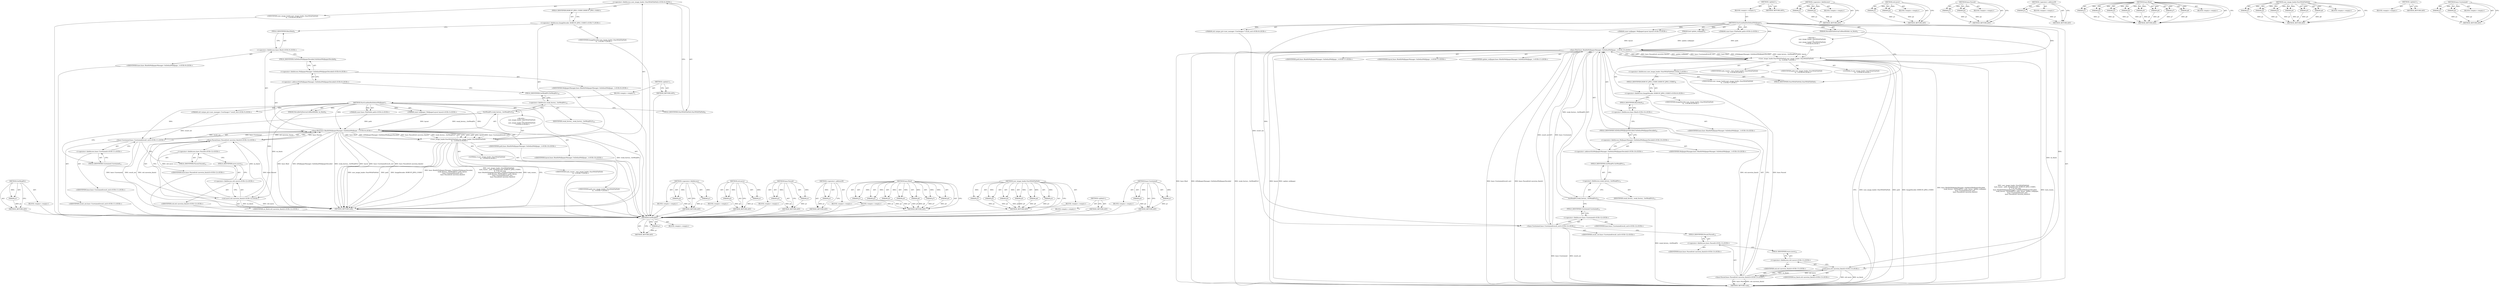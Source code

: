 digraph "base.Unretained" {
vulnerable_107 [label=<(METHOD,GetWeakPtr)>];
vulnerable_108 [label=<(PARAM,p1)>];
vulnerable_109 [label=<(BLOCK,&lt;empty&gt;,&lt;empty&gt;)>];
vulnerable_110 [label=<(METHOD_RETURN,ANY)>];
vulnerable_6 [label=<(METHOD,&lt;global&gt;)<SUB>1</SUB>>];
vulnerable_7 [label=<(BLOCK,&lt;empty&gt;,&lt;empty&gt;)<SUB>1</SUB>>];
vulnerable_8 [label=<(METHOD,StartLoadAndSetDefaultWallpaper)<SUB>1</SUB>>];
vulnerable_9 [label="<(PARAM,const base::FilePath&amp; path)<SUB>2</SUB>>"];
vulnerable_10 [label="<(PARAM,const wallpaper::WallpaperLayout layout)<SUB>3</SUB>>"];
vulnerable_11 [label=<(PARAM,MovableOnDestroyCallbackHolder on_finish)<SUB>4</SUB>>];
vulnerable_12 [label="<(PARAM,std::unique_ptr&lt;user_manager::UserImage&gt;* result_out)<SUB>5</SUB>>"];
vulnerable_13 [label="<(BLOCK,{
   user_image_loader::StartWithFilePath(
    ...,{
   user_image_loader::StartWithFilePath(
    ...)<SUB>5</SUB>>"];
vulnerable_14 [label="<(user_image_loader.StartWithFilePath,user_image_loader::StartWithFilePath(
       ta...)<SUB>6</SUB>>"];
vulnerable_15 [label="<(&lt;operator&gt;.fieldAccess,user_image_loader::StartWithFilePath)<SUB>6</SUB>>"];
vulnerable_16 [label="<(IDENTIFIER,user_image_loader,user_image_loader::StartWithFilePath(
       ta...)<SUB>6</SUB>>"];
vulnerable_17 [label=<(FIELD_IDENTIFIER,StartWithFilePath,StartWithFilePath)<SUB>6</SUB>>];
vulnerable_18 [label="<(IDENTIFIER,task_runner_,user_image_loader::StartWithFilePath(
       ta...)<SUB>7</SUB>>"];
vulnerable_19 [label="<(IDENTIFIER,path,user_image_loader::StartWithFilePath(
       ta...)<SUB>7</SUB>>"];
vulnerable_20 [label="<(&lt;operator&gt;.fieldAccess,ImageDecoder::ROBUST_JPEG_CODEC)<SUB>7</SUB>>"];
vulnerable_21 [label="<(IDENTIFIER,ImageDecoder,user_image_loader::StartWithFilePath(
       ta...)<SUB>7</SUB>>"];
vulnerable_22 [label=<(FIELD_IDENTIFIER,ROBUST_JPEG_CODEC,ROBUST_JPEG_CODEC)<SUB>7</SUB>>];
vulnerable_23 [label="<(LITERAL,0,user_image_loader::StartWithFilePath(
       ta...)<SUB>8</SUB>>"];
vulnerable_24 [label="<(base.Bind,base::Bind(&amp;WallpaperManager::OnDefaultWallpape...)<SUB>9</SUB>>"];
vulnerable_25 [label="<(&lt;operator&gt;.fieldAccess,base::Bind)<SUB>9</SUB>>"];
vulnerable_26 [label="<(IDENTIFIER,base,base::Bind(&amp;WallpaperManager::OnDefaultWallpape...)<SUB>9</SUB>>"];
vulnerable_27 [label=<(FIELD_IDENTIFIER,Bind,Bind)<SUB>9</SUB>>];
vulnerable_28 [label="<(&lt;operator&gt;.addressOf,&amp;WallpaperManager::OnDefaultWallpaperDecoded)<SUB>9</SUB>>"];
vulnerable_29 [label="<(&lt;operator&gt;.fieldAccess,WallpaperManager::OnDefaultWallpaperDecoded)<SUB>9</SUB>>"];
vulnerable_30 [label="<(IDENTIFIER,WallpaperManager,base::Bind(&amp;WallpaperManager::OnDefaultWallpape...)<SUB>9</SUB>>"];
vulnerable_31 [label=<(FIELD_IDENTIFIER,OnDefaultWallpaperDecoded,OnDefaultWallpaperDecoded)<SUB>9</SUB>>];
vulnerable_32 [label=<(GetWeakPtr,weak_factory_.GetWeakPtr())<SUB>10</SUB>>];
vulnerable_33 [label=<(&lt;operator&gt;.fieldAccess,weak_factory_.GetWeakPtr)<SUB>10</SUB>>];
vulnerable_34 [label=<(IDENTIFIER,weak_factory_,weak_factory_.GetWeakPtr())<SUB>10</SUB>>];
vulnerable_35 [label=<(FIELD_IDENTIFIER,GetWeakPtr,GetWeakPtr)<SUB>10</SUB>>];
vulnerable_36 [label="<(IDENTIFIER,path,base::Bind(&amp;WallpaperManager::OnDefaultWallpape...)<SUB>10</SUB>>"];
vulnerable_37 [label="<(IDENTIFIER,layout,base::Bind(&amp;WallpaperManager::OnDefaultWallpape...)<SUB>10</SUB>>"];
vulnerable_38 [label="<(base.Unretained,base::Unretained(result_out))<SUB>11</SUB>>"];
vulnerable_39 [label="<(&lt;operator&gt;.fieldAccess,base::Unretained)<SUB>11</SUB>>"];
vulnerable_40 [label="<(IDENTIFIER,base,base::Unretained(result_out))<SUB>11</SUB>>"];
vulnerable_41 [label=<(FIELD_IDENTIFIER,Unretained,Unretained)<SUB>11</SUB>>];
vulnerable_42 [label="<(IDENTIFIER,result_out,base::Unretained(result_out))<SUB>11</SUB>>"];
vulnerable_43 [label="<(base.Passed,base::Passed(std::move(on_finish)))<SUB>12</SUB>>"];
vulnerable_44 [label="<(&lt;operator&gt;.fieldAccess,base::Passed)<SUB>12</SUB>>"];
vulnerable_45 [label="<(IDENTIFIER,base,base::Passed(std::move(on_finish)))<SUB>12</SUB>>"];
vulnerable_46 [label=<(FIELD_IDENTIFIER,Passed,Passed)<SUB>12</SUB>>];
vulnerable_47 [label="<(std.move,std::move(on_finish))<SUB>12</SUB>>"];
vulnerable_48 [label="<(&lt;operator&gt;.fieldAccess,std::move)<SUB>12</SUB>>"];
vulnerable_49 [label="<(IDENTIFIER,std,std::move(on_finish))<SUB>12</SUB>>"];
vulnerable_50 [label=<(FIELD_IDENTIFIER,move,move)<SUB>12</SUB>>];
vulnerable_51 [label="<(IDENTIFIER,on_finish,std::move(on_finish))<SUB>12</SUB>>"];
vulnerable_52 [label=<(METHOD_RETURN,void)<SUB>1</SUB>>];
vulnerable_54 [label=<(METHOD_RETURN,ANY)<SUB>1</SUB>>];
vulnerable_88 [label=<(METHOD,&lt;operator&gt;.fieldAccess)>];
vulnerable_89 [label=<(PARAM,p1)>];
vulnerable_90 [label=<(PARAM,p2)>];
vulnerable_91 [label=<(BLOCK,&lt;empty&gt;,&lt;empty&gt;)>];
vulnerable_92 [label=<(METHOD_RETURN,ANY)>];
vulnerable_121 [label=<(METHOD,std.move)>];
vulnerable_122 [label=<(PARAM,p1)>];
vulnerable_123 [label=<(PARAM,p2)>];
vulnerable_124 [label=<(BLOCK,&lt;empty&gt;,&lt;empty&gt;)>];
vulnerable_125 [label=<(METHOD_RETURN,ANY)>];
vulnerable_116 [label=<(METHOD,base.Passed)>];
vulnerable_117 [label=<(PARAM,p1)>];
vulnerable_118 [label=<(PARAM,p2)>];
vulnerable_119 [label=<(BLOCK,&lt;empty&gt;,&lt;empty&gt;)>];
vulnerable_120 [label=<(METHOD_RETURN,ANY)>];
vulnerable_103 [label=<(METHOD,&lt;operator&gt;.addressOf)>];
vulnerable_104 [label=<(PARAM,p1)>];
vulnerable_105 [label=<(BLOCK,&lt;empty&gt;,&lt;empty&gt;)>];
vulnerable_106 [label=<(METHOD_RETURN,ANY)>];
vulnerable_93 [label=<(METHOD,base.Bind)>];
vulnerable_94 [label=<(PARAM,p1)>];
vulnerable_95 [label=<(PARAM,p2)>];
vulnerable_96 [label=<(PARAM,p3)>];
vulnerable_97 [label=<(PARAM,p4)>];
vulnerable_98 [label=<(PARAM,p5)>];
vulnerable_99 [label=<(PARAM,p6)>];
vulnerable_100 [label=<(PARAM,p7)>];
vulnerable_101 [label=<(BLOCK,&lt;empty&gt;,&lt;empty&gt;)>];
vulnerable_102 [label=<(METHOD_RETURN,ANY)>];
vulnerable_79 [label=<(METHOD,user_image_loader.StartWithFilePath)>];
vulnerable_80 [label=<(PARAM,p1)>];
vulnerable_81 [label=<(PARAM,p2)>];
vulnerable_82 [label=<(PARAM,p3)>];
vulnerable_83 [label=<(PARAM,p4)>];
vulnerable_84 [label=<(PARAM,p5)>];
vulnerable_85 [label=<(PARAM,p6)>];
vulnerable_86 [label=<(BLOCK,&lt;empty&gt;,&lt;empty&gt;)>];
vulnerable_87 [label=<(METHOD_RETURN,ANY)>];
vulnerable_73 [label=<(METHOD,&lt;global&gt;)<SUB>1</SUB>>];
vulnerable_74 [label=<(BLOCK,&lt;empty&gt;,&lt;empty&gt;)>];
vulnerable_75 [label=<(METHOD_RETURN,ANY)>];
vulnerable_111 [label=<(METHOD,base.Unretained)>];
vulnerable_112 [label=<(PARAM,p1)>];
vulnerable_113 [label=<(PARAM,p2)>];
vulnerable_114 [label=<(BLOCK,&lt;empty&gt;,&lt;empty&gt;)>];
vulnerable_115 [label=<(METHOD_RETURN,ANY)>];
fixed_112 [label=<(METHOD,GetWeakPtr)>];
fixed_113 [label=<(PARAM,p1)>];
fixed_114 [label=<(BLOCK,&lt;empty&gt;,&lt;empty&gt;)>];
fixed_115 [label=<(METHOD_RETURN,ANY)>];
fixed_6 [label=<(METHOD,&lt;global&gt;)<SUB>1</SUB>>];
fixed_7 [label=<(BLOCK,&lt;empty&gt;,&lt;empty&gt;)<SUB>1</SUB>>];
fixed_8 [label=<(METHOD,StartLoadAndSetDefaultWallpaper)<SUB>1</SUB>>];
fixed_9 [label="<(PARAM,const base::FilePath&amp; path)<SUB>2</SUB>>"];
fixed_10 [label="<(PARAM,const wallpaper::WallpaperLayout layout)<SUB>3</SUB>>"];
fixed_11 [label=<(PARAM,bool update_wallpaper)<SUB>4</SUB>>];
fixed_12 [label=<(PARAM,MovableOnDestroyCallbackHolder on_finish)<SUB>5</SUB>>];
fixed_13 [label="<(PARAM,std::unique_ptr&lt;user_manager::UserImage&gt;* result_out)<SUB>6</SUB>>"];
fixed_14 [label="<(BLOCK,{
   user_image_loader::StartWithFilePath(
    ...,{
   user_image_loader::StartWithFilePath(
    ...)<SUB>6</SUB>>"];
fixed_15 [label="<(user_image_loader.StartWithFilePath,user_image_loader::StartWithFilePath(
       ta...)<SUB>7</SUB>>"];
fixed_16 [label="<(&lt;operator&gt;.fieldAccess,user_image_loader::StartWithFilePath)<SUB>7</SUB>>"];
fixed_17 [label="<(IDENTIFIER,user_image_loader,user_image_loader::StartWithFilePath(
       ta...)<SUB>7</SUB>>"];
fixed_18 [label=<(FIELD_IDENTIFIER,StartWithFilePath,StartWithFilePath)<SUB>7</SUB>>];
fixed_19 [label="<(IDENTIFIER,task_runner_,user_image_loader::StartWithFilePath(
       ta...)<SUB>8</SUB>>"];
fixed_20 [label="<(IDENTIFIER,path,user_image_loader::StartWithFilePath(
       ta...)<SUB>8</SUB>>"];
fixed_21 [label="<(&lt;operator&gt;.fieldAccess,ImageDecoder::ROBUST_JPEG_CODEC)<SUB>8</SUB>>"];
fixed_22 [label="<(IDENTIFIER,ImageDecoder,user_image_loader::StartWithFilePath(
       ta...)<SUB>8</SUB>>"];
fixed_23 [label=<(FIELD_IDENTIFIER,ROBUST_JPEG_CODEC,ROBUST_JPEG_CODEC)<SUB>8</SUB>>];
fixed_24 [label="<(LITERAL,0,user_image_loader::StartWithFilePath(
       ta...)<SUB>9</SUB>>"];
fixed_25 [label="<(base.Bind,base::Bind(&amp;WallpaperManager::OnDefaultWallpape...)<SUB>10</SUB>>"];
fixed_26 [label="<(&lt;operator&gt;.fieldAccess,base::Bind)<SUB>10</SUB>>"];
fixed_27 [label="<(IDENTIFIER,base,base::Bind(&amp;WallpaperManager::OnDefaultWallpape...)<SUB>10</SUB>>"];
fixed_28 [label=<(FIELD_IDENTIFIER,Bind,Bind)<SUB>10</SUB>>];
fixed_29 [label="<(&lt;operator&gt;.addressOf,&amp;WallpaperManager::OnDefaultWallpaperDecoded)<SUB>10</SUB>>"];
fixed_30 [label="<(&lt;operator&gt;.fieldAccess,WallpaperManager::OnDefaultWallpaperDecoded)<SUB>10</SUB>>"];
fixed_31 [label="<(IDENTIFIER,WallpaperManager,base::Bind(&amp;WallpaperManager::OnDefaultWallpape...)<SUB>10</SUB>>"];
fixed_32 [label=<(FIELD_IDENTIFIER,OnDefaultWallpaperDecoded,OnDefaultWallpaperDecoded)<SUB>10</SUB>>];
fixed_33 [label=<(GetWeakPtr,weak_factory_.GetWeakPtr())<SUB>11</SUB>>];
fixed_34 [label=<(&lt;operator&gt;.fieldAccess,weak_factory_.GetWeakPtr)<SUB>11</SUB>>];
fixed_35 [label=<(IDENTIFIER,weak_factory_,weak_factory_.GetWeakPtr())<SUB>11</SUB>>];
fixed_36 [label=<(FIELD_IDENTIFIER,GetWeakPtr,GetWeakPtr)<SUB>11</SUB>>];
fixed_37 [label="<(IDENTIFIER,path,base::Bind(&amp;WallpaperManager::OnDefaultWallpape...)<SUB>11</SUB>>"];
fixed_38 [label="<(IDENTIFIER,layout,base::Bind(&amp;WallpaperManager::OnDefaultWallpape...)<SUB>11</SUB>>"];
fixed_39 [label="<(IDENTIFIER,update_wallpaper,base::Bind(&amp;WallpaperManager::OnDefaultWallpape...)<SUB>11</SUB>>"];
fixed_40 [label="<(base.Unretained,base::Unretained(result_out))<SUB>12</SUB>>"];
fixed_41 [label="<(&lt;operator&gt;.fieldAccess,base::Unretained)<SUB>12</SUB>>"];
fixed_42 [label="<(IDENTIFIER,base,base::Unretained(result_out))<SUB>12</SUB>>"];
fixed_43 [label=<(FIELD_IDENTIFIER,Unretained,Unretained)<SUB>12</SUB>>];
fixed_44 [label="<(IDENTIFIER,result_out,base::Unretained(result_out))<SUB>12</SUB>>"];
fixed_45 [label="<(base.Passed,base::Passed(std::move(on_finish)))<SUB>13</SUB>>"];
fixed_46 [label="<(&lt;operator&gt;.fieldAccess,base::Passed)<SUB>13</SUB>>"];
fixed_47 [label="<(IDENTIFIER,base,base::Passed(std::move(on_finish)))<SUB>13</SUB>>"];
fixed_48 [label=<(FIELD_IDENTIFIER,Passed,Passed)<SUB>13</SUB>>];
fixed_49 [label="<(std.move,std::move(on_finish))<SUB>13</SUB>>"];
fixed_50 [label="<(&lt;operator&gt;.fieldAccess,std::move)<SUB>13</SUB>>"];
fixed_51 [label="<(IDENTIFIER,std,std::move(on_finish))<SUB>13</SUB>>"];
fixed_52 [label=<(FIELD_IDENTIFIER,move,move)<SUB>13</SUB>>];
fixed_53 [label="<(IDENTIFIER,on_finish,std::move(on_finish))<SUB>13</SUB>>"];
fixed_54 [label=<(METHOD_RETURN,void)<SUB>1</SUB>>];
fixed_56 [label=<(METHOD_RETURN,ANY)<SUB>1</SUB>>];
fixed_92 [label=<(METHOD,&lt;operator&gt;.fieldAccess)>];
fixed_93 [label=<(PARAM,p1)>];
fixed_94 [label=<(PARAM,p2)>];
fixed_95 [label=<(BLOCK,&lt;empty&gt;,&lt;empty&gt;)>];
fixed_96 [label=<(METHOD_RETURN,ANY)>];
fixed_126 [label=<(METHOD,std.move)>];
fixed_127 [label=<(PARAM,p1)>];
fixed_128 [label=<(PARAM,p2)>];
fixed_129 [label=<(BLOCK,&lt;empty&gt;,&lt;empty&gt;)>];
fixed_130 [label=<(METHOD_RETURN,ANY)>];
fixed_121 [label=<(METHOD,base.Passed)>];
fixed_122 [label=<(PARAM,p1)>];
fixed_123 [label=<(PARAM,p2)>];
fixed_124 [label=<(BLOCK,&lt;empty&gt;,&lt;empty&gt;)>];
fixed_125 [label=<(METHOD_RETURN,ANY)>];
fixed_108 [label=<(METHOD,&lt;operator&gt;.addressOf)>];
fixed_109 [label=<(PARAM,p1)>];
fixed_110 [label=<(BLOCK,&lt;empty&gt;,&lt;empty&gt;)>];
fixed_111 [label=<(METHOD_RETURN,ANY)>];
fixed_97 [label=<(METHOD,base.Bind)>];
fixed_98 [label=<(PARAM,p1)>];
fixed_99 [label=<(PARAM,p2)>];
fixed_100 [label=<(PARAM,p3)>];
fixed_101 [label=<(PARAM,p4)>];
fixed_102 [label=<(PARAM,p5)>];
fixed_103 [label=<(PARAM,p6)>];
fixed_104 [label=<(PARAM,p7)>];
fixed_105 [label=<(PARAM,p8)>];
fixed_106 [label=<(BLOCK,&lt;empty&gt;,&lt;empty&gt;)>];
fixed_107 [label=<(METHOD_RETURN,ANY)>];
fixed_83 [label=<(METHOD,user_image_loader.StartWithFilePath)>];
fixed_84 [label=<(PARAM,p1)>];
fixed_85 [label=<(PARAM,p2)>];
fixed_86 [label=<(PARAM,p3)>];
fixed_87 [label=<(PARAM,p4)>];
fixed_88 [label=<(PARAM,p5)>];
fixed_89 [label=<(PARAM,p6)>];
fixed_90 [label=<(BLOCK,&lt;empty&gt;,&lt;empty&gt;)>];
fixed_91 [label=<(METHOD_RETURN,ANY)>];
fixed_77 [label=<(METHOD,&lt;global&gt;)<SUB>1</SUB>>];
fixed_78 [label=<(BLOCK,&lt;empty&gt;,&lt;empty&gt;)>];
fixed_79 [label=<(METHOD_RETURN,ANY)>];
fixed_116 [label=<(METHOD,base.Unretained)>];
fixed_117 [label=<(PARAM,p1)>];
fixed_118 [label=<(PARAM,p2)>];
fixed_119 [label=<(BLOCK,&lt;empty&gt;,&lt;empty&gt;)>];
fixed_120 [label=<(METHOD_RETURN,ANY)>];
vulnerable_107 -> vulnerable_108  [key=0, label="AST: "];
vulnerable_107 -> vulnerable_108  [key=1, label="DDG: "];
vulnerable_107 -> vulnerable_109  [key=0, label="AST: "];
vulnerable_107 -> vulnerable_110  [key=0, label="AST: "];
vulnerable_107 -> vulnerable_110  [key=1, label="CFG: "];
vulnerable_108 -> vulnerable_110  [key=0, label="DDG: p1"];
vulnerable_109 -> fixed_112  [key=0];
vulnerable_110 -> fixed_112  [key=0];
vulnerable_6 -> vulnerable_7  [key=0, label="AST: "];
vulnerable_6 -> vulnerable_54  [key=0, label="AST: "];
vulnerable_6 -> vulnerable_54  [key=1, label="CFG: "];
vulnerable_7 -> vulnerable_8  [key=0, label="AST: "];
vulnerable_8 -> vulnerable_9  [key=0, label="AST: "];
vulnerable_8 -> vulnerable_9  [key=1, label="DDG: "];
vulnerable_8 -> vulnerable_10  [key=0, label="AST: "];
vulnerable_8 -> vulnerable_10  [key=1, label="DDG: "];
vulnerable_8 -> vulnerable_11  [key=0, label="AST: "];
vulnerable_8 -> vulnerable_11  [key=1, label="DDG: "];
vulnerable_8 -> vulnerable_12  [key=0, label="AST: "];
vulnerable_8 -> vulnerable_12  [key=1, label="DDG: "];
vulnerable_8 -> vulnerable_13  [key=0, label="AST: "];
vulnerable_8 -> vulnerable_52  [key=0, label="AST: "];
vulnerable_8 -> vulnerable_17  [key=0, label="CFG: "];
vulnerable_8 -> vulnerable_14  [key=0, label="DDG: "];
vulnerable_8 -> vulnerable_24  [key=0, label="DDG: "];
vulnerable_8 -> vulnerable_38  [key=0, label="DDG: "];
vulnerable_8 -> vulnerable_47  [key=0, label="DDG: "];
vulnerable_9 -> vulnerable_24  [key=0, label="DDG: path"];
vulnerable_10 -> vulnerable_24  [key=0, label="DDG: layout"];
vulnerable_11 -> vulnerable_47  [key=0, label="DDG: on_finish"];
vulnerable_12 -> vulnerable_38  [key=0, label="DDG: result_out"];
vulnerable_13 -> vulnerable_14  [key=0, label="AST: "];
vulnerable_14 -> vulnerable_15  [key=0, label="AST: "];
vulnerable_14 -> vulnerable_18  [key=0, label="AST: "];
vulnerable_14 -> vulnerable_19  [key=0, label="AST: "];
vulnerable_14 -> vulnerable_20  [key=0, label="AST: "];
vulnerable_14 -> vulnerable_23  [key=0, label="AST: "];
vulnerable_14 -> vulnerable_24  [key=0, label="AST: "];
vulnerable_14 -> vulnerable_52  [key=0, label="CFG: "];
vulnerable_14 -> vulnerable_52  [key=1, label="DDG: user_image_loader::StartWithFilePath"];
vulnerable_14 -> vulnerable_52  [key=2, label="DDG: path"];
vulnerable_14 -> vulnerable_52  [key=3, label="DDG: ImageDecoder::ROBUST_JPEG_CODEC"];
vulnerable_14 -> vulnerable_52  [key=4, label="DDG: base::Bind(&amp;WallpaperManager::OnDefaultWallpaperDecoded,
                 weak_factory_.GetWeakPtr(), path, layout,
                  base::Unretained(result_out),
                  base::Passed(std::move(on_finish)))"];
vulnerable_14 -> vulnerable_52  [key=5, label="DDG: user_image_loader::StartWithFilePath(
       task_runner_, path, ImageDecoder::ROBUST_JPEG_CODEC,
       0,  // Do not crop.
       base::Bind(&amp;WallpaperManager::OnDefaultWallpaperDecoded,
                 weak_factory_.GetWeakPtr(), path, layout,
                  base::Unretained(result_out),
                  base::Passed(std::move(on_finish))))"];
vulnerable_14 -> vulnerable_52  [key=6, label="DDG: task_runner_"];
vulnerable_15 -> vulnerable_16  [key=0, label="AST: "];
vulnerable_15 -> vulnerable_17  [key=0, label="AST: "];
vulnerable_15 -> vulnerable_22  [key=0, label="CFG: "];
vulnerable_16 -> fixed_112  [key=0];
vulnerable_17 -> vulnerable_15  [key=0, label="CFG: "];
vulnerable_18 -> fixed_112  [key=0];
vulnerable_19 -> fixed_112  [key=0];
vulnerable_20 -> vulnerable_21  [key=0, label="AST: "];
vulnerable_20 -> vulnerable_22  [key=0, label="AST: "];
vulnerable_20 -> vulnerable_27  [key=0, label="CFG: "];
vulnerable_21 -> fixed_112  [key=0];
vulnerable_22 -> vulnerable_20  [key=0, label="CFG: "];
vulnerable_23 -> fixed_112  [key=0];
vulnerable_24 -> vulnerable_25  [key=0, label="AST: "];
vulnerable_24 -> vulnerable_28  [key=0, label="AST: "];
vulnerable_24 -> vulnerable_32  [key=0, label="AST: "];
vulnerable_24 -> vulnerable_36  [key=0, label="AST: "];
vulnerable_24 -> vulnerable_37  [key=0, label="AST: "];
vulnerable_24 -> vulnerable_38  [key=0, label="AST: "];
vulnerable_24 -> vulnerable_43  [key=0, label="AST: "];
vulnerable_24 -> vulnerable_14  [key=0, label="CFG: "];
vulnerable_24 -> vulnerable_14  [key=1, label="DDG: path"];
vulnerable_24 -> vulnerable_14  [key=2, label="DDG: layout"];
vulnerable_24 -> vulnerable_14  [key=3, label="DDG: base::Unretained(result_out)"];
vulnerable_24 -> vulnerable_14  [key=4, label="DDG: weak_factory_.GetWeakPtr()"];
vulnerable_24 -> vulnerable_14  [key=5, label="DDG: base::Bind"];
vulnerable_24 -> vulnerable_14  [key=6, label="DDG: &amp;WallpaperManager::OnDefaultWallpaperDecoded"];
vulnerable_24 -> vulnerable_14  [key=7, label="DDG: base::Passed(std::move(on_finish))"];
vulnerable_24 -> vulnerable_52  [key=0, label="DDG: base::Bind"];
vulnerable_24 -> vulnerable_52  [key=1, label="DDG: &amp;WallpaperManager::OnDefaultWallpaperDecoded"];
vulnerable_24 -> vulnerable_52  [key=2, label="DDG: weak_factory_.GetWeakPtr()"];
vulnerable_24 -> vulnerable_52  [key=3, label="DDG: layout"];
vulnerable_24 -> vulnerable_52  [key=4, label="DDG: base::Unretained(result_out)"];
vulnerable_24 -> vulnerable_52  [key=5, label="DDG: base::Passed(std::move(on_finish))"];
vulnerable_25 -> vulnerable_26  [key=0, label="AST: "];
vulnerable_25 -> vulnerable_27  [key=0, label="AST: "];
vulnerable_25 -> vulnerable_31  [key=0, label="CFG: "];
vulnerable_26 -> fixed_112  [key=0];
vulnerable_27 -> vulnerable_25  [key=0, label="CFG: "];
vulnerable_28 -> vulnerable_29  [key=0, label="AST: "];
vulnerable_28 -> vulnerable_35  [key=0, label="CFG: "];
vulnerable_29 -> vulnerable_30  [key=0, label="AST: "];
vulnerable_29 -> vulnerable_31  [key=0, label="AST: "];
vulnerable_29 -> vulnerable_28  [key=0, label="CFG: "];
vulnerable_30 -> fixed_112  [key=0];
vulnerable_31 -> vulnerable_29  [key=0, label="CFG: "];
vulnerable_32 -> vulnerable_33  [key=0, label="AST: "];
vulnerable_32 -> vulnerable_41  [key=0, label="CFG: "];
vulnerable_32 -> vulnerable_52  [key=0, label="DDG: weak_factory_.GetWeakPtr"];
vulnerable_32 -> vulnerable_24  [key=0, label="DDG: weak_factory_.GetWeakPtr"];
vulnerable_33 -> vulnerable_34  [key=0, label="AST: "];
vulnerable_33 -> vulnerable_35  [key=0, label="AST: "];
vulnerable_33 -> vulnerable_32  [key=0, label="CFG: "];
vulnerable_34 -> fixed_112  [key=0];
vulnerable_35 -> vulnerable_33  [key=0, label="CFG: "];
vulnerable_36 -> fixed_112  [key=0];
vulnerable_37 -> fixed_112  [key=0];
vulnerable_38 -> vulnerable_39  [key=0, label="AST: "];
vulnerable_38 -> vulnerable_42  [key=0, label="AST: "];
vulnerable_38 -> vulnerable_46  [key=0, label="CFG: "];
vulnerable_38 -> vulnerable_52  [key=0, label="DDG: base::Unretained"];
vulnerable_38 -> vulnerable_52  [key=1, label="DDG: result_out"];
vulnerable_38 -> vulnerable_24  [key=0, label="DDG: base::Unretained"];
vulnerable_38 -> vulnerable_24  [key=1, label="DDG: result_out"];
vulnerable_39 -> vulnerable_40  [key=0, label="AST: "];
vulnerable_39 -> vulnerable_41  [key=0, label="AST: "];
vulnerable_39 -> vulnerable_38  [key=0, label="CFG: "];
vulnerable_40 -> fixed_112  [key=0];
vulnerable_41 -> vulnerable_39  [key=0, label="CFG: "];
vulnerable_42 -> fixed_112  [key=0];
vulnerable_43 -> vulnerable_44  [key=0, label="AST: "];
vulnerable_43 -> vulnerable_47  [key=0, label="AST: "];
vulnerable_43 -> vulnerable_24  [key=0, label="CFG: "];
vulnerable_43 -> vulnerable_24  [key=1, label="DDG: base::Passed"];
vulnerable_43 -> vulnerable_24  [key=2, label="DDG: std::move(on_finish)"];
vulnerable_43 -> vulnerable_52  [key=0, label="DDG: base::Passed"];
vulnerable_43 -> vulnerable_52  [key=1, label="DDG: std::move(on_finish)"];
vulnerable_44 -> vulnerable_45  [key=0, label="AST: "];
vulnerable_44 -> vulnerable_46  [key=0, label="AST: "];
vulnerable_44 -> vulnerable_50  [key=0, label="CFG: "];
vulnerable_45 -> fixed_112  [key=0];
vulnerable_46 -> vulnerable_44  [key=0, label="CFG: "];
vulnerable_47 -> vulnerable_48  [key=0, label="AST: "];
vulnerable_47 -> vulnerable_51  [key=0, label="AST: "];
vulnerable_47 -> vulnerable_43  [key=0, label="CFG: "];
vulnerable_47 -> vulnerable_43  [key=1, label="DDG: std::move"];
vulnerable_47 -> vulnerable_43  [key=2, label="DDG: on_finish"];
vulnerable_47 -> vulnerable_52  [key=0, label="DDG: std::move"];
vulnerable_47 -> vulnerable_52  [key=1, label="DDG: on_finish"];
vulnerable_48 -> vulnerable_49  [key=0, label="AST: "];
vulnerable_48 -> vulnerable_50  [key=0, label="AST: "];
vulnerable_48 -> vulnerable_47  [key=0, label="CFG: "];
vulnerable_49 -> fixed_112  [key=0];
vulnerable_50 -> vulnerable_48  [key=0, label="CFG: "];
vulnerable_51 -> fixed_112  [key=0];
vulnerable_52 -> fixed_112  [key=0];
vulnerable_54 -> fixed_112  [key=0];
vulnerable_88 -> vulnerable_89  [key=0, label="AST: "];
vulnerable_88 -> vulnerable_89  [key=1, label="DDG: "];
vulnerable_88 -> vulnerable_91  [key=0, label="AST: "];
vulnerable_88 -> vulnerable_90  [key=0, label="AST: "];
vulnerable_88 -> vulnerable_90  [key=1, label="DDG: "];
vulnerable_88 -> vulnerable_92  [key=0, label="AST: "];
vulnerable_88 -> vulnerable_92  [key=1, label="CFG: "];
vulnerable_89 -> vulnerable_92  [key=0, label="DDG: p1"];
vulnerable_90 -> vulnerable_92  [key=0, label="DDG: p2"];
vulnerable_91 -> fixed_112  [key=0];
vulnerable_92 -> fixed_112  [key=0];
vulnerable_121 -> vulnerable_122  [key=0, label="AST: "];
vulnerable_121 -> vulnerable_122  [key=1, label="DDG: "];
vulnerable_121 -> vulnerable_124  [key=0, label="AST: "];
vulnerable_121 -> vulnerable_123  [key=0, label="AST: "];
vulnerable_121 -> vulnerable_123  [key=1, label="DDG: "];
vulnerable_121 -> vulnerable_125  [key=0, label="AST: "];
vulnerable_121 -> vulnerable_125  [key=1, label="CFG: "];
vulnerable_122 -> vulnerable_125  [key=0, label="DDG: p1"];
vulnerable_123 -> vulnerable_125  [key=0, label="DDG: p2"];
vulnerable_124 -> fixed_112  [key=0];
vulnerable_125 -> fixed_112  [key=0];
vulnerable_116 -> vulnerable_117  [key=0, label="AST: "];
vulnerable_116 -> vulnerable_117  [key=1, label="DDG: "];
vulnerable_116 -> vulnerable_119  [key=0, label="AST: "];
vulnerable_116 -> vulnerable_118  [key=0, label="AST: "];
vulnerable_116 -> vulnerable_118  [key=1, label="DDG: "];
vulnerable_116 -> vulnerable_120  [key=0, label="AST: "];
vulnerable_116 -> vulnerable_120  [key=1, label="CFG: "];
vulnerable_117 -> vulnerable_120  [key=0, label="DDG: p1"];
vulnerable_118 -> vulnerable_120  [key=0, label="DDG: p2"];
vulnerable_119 -> fixed_112  [key=0];
vulnerable_120 -> fixed_112  [key=0];
vulnerable_103 -> vulnerable_104  [key=0, label="AST: "];
vulnerable_103 -> vulnerable_104  [key=1, label="DDG: "];
vulnerable_103 -> vulnerable_105  [key=0, label="AST: "];
vulnerable_103 -> vulnerable_106  [key=0, label="AST: "];
vulnerable_103 -> vulnerable_106  [key=1, label="CFG: "];
vulnerable_104 -> vulnerable_106  [key=0, label="DDG: p1"];
vulnerable_105 -> fixed_112  [key=0];
vulnerable_106 -> fixed_112  [key=0];
vulnerable_93 -> vulnerable_94  [key=0, label="AST: "];
vulnerable_93 -> vulnerable_94  [key=1, label="DDG: "];
vulnerable_93 -> vulnerable_101  [key=0, label="AST: "];
vulnerable_93 -> vulnerable_95  [key=0, label="AST: "];
vulnerable_93 -> vulnerable_95  [key=1, label="DDG: "];
vulnerable_93 -> vulnerable_102  [key=0, label="AST: "];
vulnerable_93 -> vulnerable_102  [key=1, label="CFG: "];
vulnerable_93 -> vulnerable_96  [key=0, label="AST: "];
vulnerable_93 -> vulnerable_96  [key=1, label="DDG: "];
vulnerable_93 -> vulnerable_97  [key=0, label="AST: "];
vulnerable_93 -> vulnerable_97  [key=1, label="DDG: "];
vulnerable_93 -> vulnerable_98  [key=0, label="AST: "];
vulnerable_93 -> vulnerable_98  [key=1, label="DDG: "];
vulnerable_93 -> vulnerable_99  [key=0, label="AST: "];
vulnerable_93 -> vulnerable_99  [key=1, label="DDG: "];
vulnerable_93 -> vulnerable_100  [key=0, label="AST: "];
vulnerable_93 -> vulnerable_100  [key=1, label="DDG: "];
vulnerable_94 -> vulnerable_102  [key=0, label="DDG: p1"];
vulnerable_95 -> vulnerable_102  [key=0, label="DDG: p2"];
vulnerable_96 -> vulnerable_102  [key=0, label="DDG: p3"];
vulnerable_97 -> vulnerable_102  [key=0, label="DDG: p4"];
vulnerable_98 -> vulnerable_102  [key=0, label="DDG: p5"];
vulnerable_99 -> vulnerable_102  [key=0, label="DDG: p6"];
vulnerable_100 -> vulnerable_102  [key=0, label="DDG: p7"];
vulnerable_101 -> fixed_112  [key=0];
vulnerable_102 -> fixed_112  [key=0];
vulnerable_79 -> vulnerable_80  [key=0, label="AST: "];
vulnerable_79 -> vulnerable_80  [key=1, label="DDG: "];
vulnerable_79 -> vulnerable_86  [key=0, label="AST: "];
vulnerable_79 -> vulnerable_81  [key=0, label="AST: "];
vulnerable_79 -> vulnerable_81  [key=1, label="DDG: "];
vulnerable_79 -> vulnerable_87  [key=0, label="AST: "];
vulnerable_79 -> vulnerable_87  [key=1, label="CFG: "];
vulnerable_79 -> vulnerable_82  [key=0, label="AST: "];
vulnerable_79 -> vulnerable_82  [key=1, label="DDG: "];
vulnerable_79 -> vulnerable_83  [key=0, label="AST: "];
vulnerable_79 -> vulnerable_83  [key=1, label="DDG: "];
vulnerable_79 -> vulnerable_84  [key=0, label="AST: "];
vulnerable_79 -> vulnerable_84  [key=1, label="DDG: "];
vulnerable_79 -> vulnerable_85  [key=0, label="AST: "];
vulnerable_79 -> vulnerable_85  [key=1, label="DDG: "];
vulnerable_80 -> vulnerable_87  [key=0, label="DDG: p1"];
vulnerable_81 -> vulnerable_87  [key=0, label="DDG: p2"];
vulnerable_82 -> vulnerable_87  [key=0, label="DDG: p3"];
vulnerable_83 -> vulnerable_87  [key=0, label="DDG: p4"];
vulnerable_84 -> vulnerable_87  [key=0, label="DDG: p5"];
vulnerable_85 -> vulnerable_87  [key=0, label="DDG: p6"];
vulnerable_86 -> fixed_112  [key=0];
vulnerable_87 -> fixed_112  [key=0];
vulnerable_73 -> vulnerable_74  [key=0, label="AST: "];
vulnerable_73 -> vulnerable_75  [key=0, label="AST: "];
vulnerable_73 -> vulnerable_75  [key=1, label="CFG: "];
vulnerable_74 -> fixed_112  [key=0];
vulnerable_75 -> fixed_112  [key=0];
vulnerable_111 -> vulnerable_112  [key=0, label="AST: "];
vulnerable_111 -> vulnerable_112  [key=1, label="DDG: "];
vulnerable_111 -> vulnerable_114  [key=0, label="AST: "];
vulnerable_111 -> vulnerable_113  [key=0, label="AST: "];
vulnerable_111 -> vulnerable_113  [key=1, label="DDG: "];
vulnerable_111 -> vulnerable_115  [key=0, label="AST: "];
vulnerable_111 -> vulnerable_115  [key=1, label="CFG: "];
vulnerable_112 -> vulnerable_115  [key=0, label="DDG: p1"];
vulnerable_113 -> vulnerable_115  [key=0, label="DDG: p2"];
vulnerable_114 -> fixed_112  [key=0];
vulnerable_115 -> fixed_112  [key=0];
fixed_112 -> fixed_113  [key=0, label="AST: "];
fixed_112 -> fixed_113  [key=1, label="DDG: "];
fixed_112 -> fixed_114  [key=0, label="AST: "];
fixed_112 -> fixed_115  [key=0, label="AST: "];
fixed_112 -> fixed_115  [key=1, label="CFG: "];
fixed_113 -> fixed_115  [key=0, label="DDG: p1"];
fixed_6 -> fixed_7  [key=0, label="AST: "];
fixed_6 -> fixed_56  [key=0, label="AST: "];
fixed_6 -> fixed_56  [key=1, label="CFG: "];
fixed_7 -> fixed_8  [key=0, label="AST: "];
fixed_8 -> fixed_9  [key=0, label="AST: "];
fixed_8 -> fixed_9  [key=1, label="DDG: "];
fixed_8 -> fixed_10  [key=0, label="AST: "];
fixed_8 -> fixed_10  [key=1, label="DDG: "];
fixed_8 -> fixed_11  [key=0, label="AST: "];
fixed_8 -> fixed_11  [key=1, label="DDG: "];
fixed_8 -> fixed_12  [key=0, label="AST: "];
fixed_8 -> fixed_12  [key=1, label="DDG: "];
fixed_8 -> fixed_13  [key=0, label="AST: "];
fixed_8 -> fixed_13  [key=1, label="DDG: "];
fixed_8 -> fixed_14  [key=0, label="AST: "];
fixed_8 -> fixed_54  [key=0, label="AST: "];
fixed_8 -> fixed_18  [key=0, label="CFG: "];
fixed_8 -> fixed_15  [key=0, label="DDG: "];
fixed_8 -> fixed_25  [key=0, label="DDG: "];
fixed_8 -> fixed_40  [key=0, label="DDG: "];
fixed_8 -> fixed_49  [key=0, label="DDG: "];
fixed_9 -> fixed_25  [key=0, label="DDG: path"];
fixed_10 -> fixed_25  [key=0, label="DDG: layout"];
fixed_11 -> fixed_25  [key=0, label="DDG: update_wallpaper"];
fixed_12 -> fixed_49  [key=0, label="DDG: on_finish"];
fixed_13 -> fixed_40  [key=0, label="DDG: result_out"];
fixed_14 -> fixed_15  [key=0, label="AST: "];
fixed_15 -> fixed_16  [key=0, label="AST: "];
fixed_15 -> fixed_19  [key=0, label="AST: "];
fixed_15 -> fixed_20  [key=0, label="AST: "];
fixed_15 -> fixed_21  [key=0, label="AST: "];
fixed_15 -> fixed_24  [key=0, label="AST: "];
fixed_15 -> fixed_25  [key=0, label="AST: "];
fixed_15 -> fixed_54  [key=0, label="CFG: "];
fixed_15 -> fixed_54  [key=1, label="DDG: user_image_loader::StartWithFilePath"];
fixed_15 -> fixed_54  [key=2, label="DDG: path"];
fixed_15 -> fixed_54  [key=3, label="DDG: ImageDecoder::ROBUST_JPEG_CODEC"];
fixed_15 -> fixed_54  [key=4, label="DDG: base::Bind(&amp;WallpaperManager::OnDefaultWallpaperDecoded,
                 weak_factory_.GetWeakPtr(), path, layout, update_wallpaper,
                  base::Unretained(result_out),
                  base::Passed(std::move(on_finish)))"];
fixed_15 -> fixed_54  [key=5, label="DDG: user_image_loader::StartWithFilePath(
       task_runner_, path, ImageDecoder::ROBUST_JPEG_CODEC,
       0,  // Do not crop.
       base::Bind(&amp;WallpaperManager::OnDefaultWallpaperDecoded,
                 weak_factory_.GetWeakPtr(), path, layout, update_wallpaper,
                  base::Unretained(result_out),
                  base::Passed(std::move(on_finish))))"];
fixed_15 -> fixed_54  [key=6, label="DDG: task_runner_"];
fixed_16 -> fixed_17  [key=0, label="AST: "];
fixed_16 -> fixed_18  [key=0, label="AST: "];
fixed_16 -> fixed_23  [key=0, label="CFG: "];
fixed_18 -> fixed_16  [key=0, label="CFG: "];
fixed_21 -> fixed_22  [key=0, label="AST: "];
fixed_21 -> fixed_23  [key=0, label="AST: "];
fixed_21 -> fixed_28  [key=0, label="CFG: "];
fixed_23 -> fixed_21  [key=0, label="CFG: "];
fixed_25 -> fixed_26  [key=0, label="AST: "];
fixed_25 -> fixed_29  [key=0, label="AST: "];
fixed_25 -> fixed_33  [key=0, label="AST: "];
fixed_25 -> fixed_37  [key=0, label="AST: "];
fixed_25 -> fixed_38  [key=0, label="AST: "];
fixed_25 -> fixed_39  [key=0, label="AST: "];
fixed_25 -> fixed_40  [key=0, label="AST: "];
fixed_25 -> fixed_45  [key=0, label="AST: "];
fixed_25 -> fixed_15  [key=0, label="CFG: "];
fixed_25 -> fixed_15  [key=1, label="DDG: path"];
fixed_25 -> fixed_15  [key=2, label="DDG: base::Passed(std::move(on_finish))"];
fixed_25 -> fixed_15  [key=3, label="DDG: update_wallpaper"];
fixed_25 -> fixed_15  [key=4, label="DDG: base::Unretained(result_out)"];
fixed_25 -> fixed_15  [key=5, label="DDG: base::Bind"];
fixed_25 -> fixed_15  [key=6, label="DDG: &amp;WallpaperManager::OnDefaultWallpaperDecoded"];
fixed_25 -> fixed_15  [key=7, label="DDG: weak_factory_.GetWeakPtr()"];
fixed_25 -> fixed_15  [key=8, label="DDG: layout"];
fixed_25 -> fixed_54  [key=0, label="DDG: base::Bind"];
fixed_25 -> fixed_54  [key=1, label="DDG: &amp;WallpaperManager::OnDefaultWallpaperDecoded"];
fixed_25 -> fixed_54  [key=2, label="DDG: weak_factory_.GetWeakPtr()"];
fixed_25 -> fixed_54  [key=3, label="DDG: layout"];
fixed_25 -> fixed_54  [key=4, label="DDG: update_wallpaper"];
fixed_25 -> fixed_54  [key=5, label="DDG: base::Unretained(result_out)"];
fixed_25 -> fixed_54  [key=6, label="DDG: base::Passed(std::move(on_finish))"];
fixed_26 -> fixed_27  [key=0, label="AST: "];
fixed_26 -> fixed_28  [key=0, label="AST: "];
fixed_26 -> fixed_32  [key=0, label="CFG: "];
fixed_28 -> fixed_26  [key=0, label="CFG: "];
fixed_29 -> fixed_30  [key=0, label="AST: "];
fixed_29 -> fixed_36  [key=0, label="CFG: "];
fixed_30 -> fixed_31  [key=0, label="AST: "];
fixed_30 -> fixed_32  [key=0, label="AST: "];
fixed_30 -> fixed_29  [key=0, label="CFG: "];
fixed_32 -> fixed_30  [key=0, label="CFG: "];
fixed_33 -> fixed_34  [key=0, label="AST: "];
fixed_33 -> fixed_43  [key=0, label="CFG: "];
fixed_33 -> fixed_54  [key=0, label="DDG: weak_factory_.GetWeakPtr"];
fixed_33 -> fixed_25  [key=0, label="DDG: weak_factory_.GetWeakPtr"];
fixed_34 -> fixed_35  [key=0, label="AST: "];
fixed_34 -> fixed_36  [key=0, label="AST: "];
fixed_34 -> fixed_33  [key=0, label="CFG: "];
fixed_36 -> fixed_34  [key=0, label="CFG: "];
fixed_40 -> fixed_41  [key=0, label="AST: "];
fixed_40 -> fixed_44  [key=0, label="AST: "];
fixed_40 -> fixed_48  [key=0, label="CFG: "];
fixed_40 -> fixed_54  [key=0, label="DDG: base::Unretained"];
fixed_40 -> fixed_54  [key=1, label="DDG: result_out"];
fixed_40 -> fixed_25  [key=0, label="DDG: base::Unretained"];
fixed_40 -> fixed_25  [key=1, label="DDG: result_out"];
fixed_41 -> fixed_42  [key=0, label="AST: "];
fixed_41 -> fixed_43  [key=0, label="AST: "];
fixed_41 -> fixed_40  [key=0, label="CFG: "];
fixed_43 -> fixed_41  [key=0, label="CFG: "];
fixed_45 -> fixed_46  [key=0, label="AST: "];
fixed_45 -> fixed_49  [key=0, label="AST: "];
fixed_45 -> fixed_25  [key=0, label="CFG: "];
fixed_45 -> fixed_25  [key=1, label="DDG: base::Passed"];
fixed_45 -> fixed_25  [key=2, label="DDG: std::move(on_finish)"];
fixed_45 -> fixed_54  [key=0, label="DDG: base::Passed"];
fixed_45 -> fixed_54  [key=1, label="DDG: std::move(on_finish)"];
fixed_46 -> fixed_47  [key=0, label="AST: "];
fixed_46 -> fixed_48  [key=0, label="AST: "];
fixed_46 -> fixed_52  [key=0, label="CFG: "];
fixed_48 -> fixed_46  [key=0, label="CFG: "];
fixed_49 -> fixed_50  [key=0, label="AST: "];
fixed_49 -> fixed_53  [key=0, label="AST: "];
fixed_49 -> fixed_45  [key=0, label="CFG: "];
fixed_49 -> fixed_45  [key=1, label="DDG: std::move"];
fixed_49 -> fixed_45  [key=2, label="DDG: on_finish"];
fixed_49 -> fixed_54  [key=0, label="DDG: std::move"];
fixed_49 -> fixed_54  [key=1, label="DDG: on_finish"];
fixed_50 -> fixed_51  [key=0, label="AST: "];
fixed_50 -> fixed_52  [key=0, label="AST: "];
fixed_50 -> fixed_49  [key=0, label="CFG: "];
fixed_52 -> fixed_50  [key=0, label="CFG: "];
fixed_92 -> fixed_93  [key=0, label="AST: "];
fixed_92 -> fixed_93  [key=1, label="DDG: "];
fixed_92 -> fixed_95  [key=0, label="AST: "];
fixed_92 -> fixed_94  [key=0, label="AST: "];
fixed_92 -> fixed_94  [key=1, label="DDG: "];
fixed_92 -> fixed_96  [key=0, label="AST: "];
fixed_92 -> fixed_96  [key=1, label="CFG: "];
fixed_93 -> fixed_96  [key=0, label="DDG: p1"];
fixed_94 -> fixed_96  [key=0, label="DDG: p2"];
fixed_126 -> fixed_127  [key=0, label="AST: "];
fixed_126 -> fixed_127  [key=1, label="DDG: "];
fixed_126 -> fixed_129  [key=0, label="AST: "];
fixed_126 -> fixed_128  [key=0, label="AST: "];
fixed_126 -> fixed_128  [key=1, label="DDG: "];
fixed_126 -> fixed_130  [key=0, label="AST: "];
fixed_126 -> fixed_130  [key=1, label="CFG: "];
fixed_127 -> fixed_130  [key=0, label="DDG: p1"];
fixed_128 -> fixed_130  [key=0, label="DDG: p2"];
fixed_121 -> fixed_122  [key=0, label="AST: "];
fixed_121 -> fixed_122  [key=1, label="DDG: "];
fixed_121 -> fixed_124  [key=0, label="AST: "];
fixed_121 -> fixed_123  [key=0, label="AST: "];
fixed_121 -> fixed_123  [key=1, label="DDG: "];
fixed_121 -> fixed_125  [key=0, label="AST: "];
fixed_121 -> fixed_125  [key=1, label="CFG: "];
fixed_122 -> fixed_125  [key=0, label="DDG: p1"];
fixed_123 -> fixed_125  [key=0, label="DDG: p2"];
fixed_108 -> fixed_109  [key=0, label="AST: "];
fixed_108 -> fixed_109  [key=1, label="DDG: "];
fixed_108 -> fixed_110  [key=0, label="AST: "];
fixed_108 -> fixed_111  [key=0, label="AST: "];
fixed_108 -> fixed_111  [key=1, label="CFG: "];
fixed_109 -> fixed_111  [key=0, label="DDG: p1"];
fixed_97 -> fixed_98  [key=0, label="AST: "];
fixed_97 -> fixed_98  [key=1, label="DDG: "];
fixed_97 -> fixed_106  [key=0, label="AST: "];
fixed_97 -> fixed_99  [key=0, label="AST: "];
fixed_97 -> fixed_99  [key=1, label="DDG: "];
fixed_97 -> fixed_107  [key=0, label="AST: "];
fixed_97 -> fixed_107  [key=1, label="CFG: "];
fixed_97 -> fixed_100  [key=0, label="AST: "];
fixed_97 -> fixed_100  [key=1, label="DDG: "];
fixed_97 -> fixed_101  [key=0, label="AST: "];
fixed_97 -> fixed_101  [key=1, label="DDG: "];
fixed_97 -> fixed_102  [key=0, label="AST: "];
fixed_97 -> fixed_102  [key=1, label="DDG: "];
fixed_97 -> fixed_103  [key=0, label="AST: "];
fixed_97 -> fixed_103  [key=1, label="DDG: "];
fixed_97 -> fixed_104  [key=0, label="AST: "];
fixed_97 -> fixed_104  [key=1, label="DDG: "];
fixed_97 -> fixed_105  [key=0, label="AST: "];
fixed_97 -> fixed_105  [key=1, label="DDG: "];
fixed_98 -> fixed_107  [key=0, label="DDG: p1"];
fixed_99 -> fixed_107  [key=0, label="DDG: p2"];
fixed_100 -> fixed_107  [key=0, label="DDG: p3"];
fixed_101 -> fixed_107  [key=0, label="DDG: p4"];
fixed_102 -> fixed_107  [key=0, label="DDG: p5"];
fixed_103 -> fixed_107  [key=0, label="DDG: p6"];
fixed_104 -> fixed_107  [key=0, label="DDG: p7"];
fixed_105 -> fixed_107  [key=0, label="DDG: p8"];
fixed_83 -> fixed_84  [key=0, label="AST: "];
fixed_83 -> fixed_84  [key=1, label="DDG: "];
fixed_83 -> fixed_90  [key=0, label="AST: "];
fixed_83 -> fixed_85  [key=0, label="AST: "];
fixed_83 -> fixed_85  [key=1, label="DDG: "];
fixed_83 -> fixed_91  [key=0, label="AST: "];
fixed_83 -> fixed_91  [key=1, label="CFG: "];
fixed_83 -> fixed_86  [key=0, label="AST: "];
fixed_83 -> fixed_86  [key=1, label="DDG: "];
fixed_83 -> fixed_87  [key=0, label="AST: "];
fixed_83 -> fixed_87  [key=1, label="DDG: "];
fixed_83 -> fixed_88  [key=0, label="AST: "];
fixed_83 -> fixed_88  [key=1, label="DDG: "];
fixed_83 -> fixed_89  [key=0, label="AST: "];
fixed_83 -> fixed_89  [key=1, label="DDG: "];
fixed_84 -> fixed_91  [key=0, label="DDG: p1"];
fixed_85 -> fixed_91  [key=0, label="DDG: p2"];
fixed_86 -> fixed_91  [key=0, label="DDG: p3"];
fixed_87 -> fixed_91  [key=0, label="DDG: p4"];
fixed_88 -> fixed_91  [key=0, label="DDG: p5"];
fixed_89 -> fixed_91  [key=0, label="DDG: p6"];
fixed_77 -> fixed_78  [key=0, label="AST: "];
fixed_77 -> fixed_79  [key=0, label="AST: "];
fixed_77 -> fixed_79  [key=1, label="CFG: "];
fixed_116 -> fixed_117  [key=0, label="AST: "];
fixed_116 -> fixed_117  [key=1, label="DDG: "];
fixed_116 -> fixed_119  [key=0, label="AST: "];
fixed_116 -> fixed_118  [key=0, label="AST: "];
fixed_116 -> fixed_118  [key=1, label="DDG: "];
fixed_116 -> fixed_120  [key=0, label="AST: "];
fixed_116 -> fixed_120  [key=1, label="CFG: "];
fixed_117 -> fixed_120  [key=0, label="DDG: p1"];
fixed_118 -> fixed_120  [key=0, label="DDG: p2"];
}
